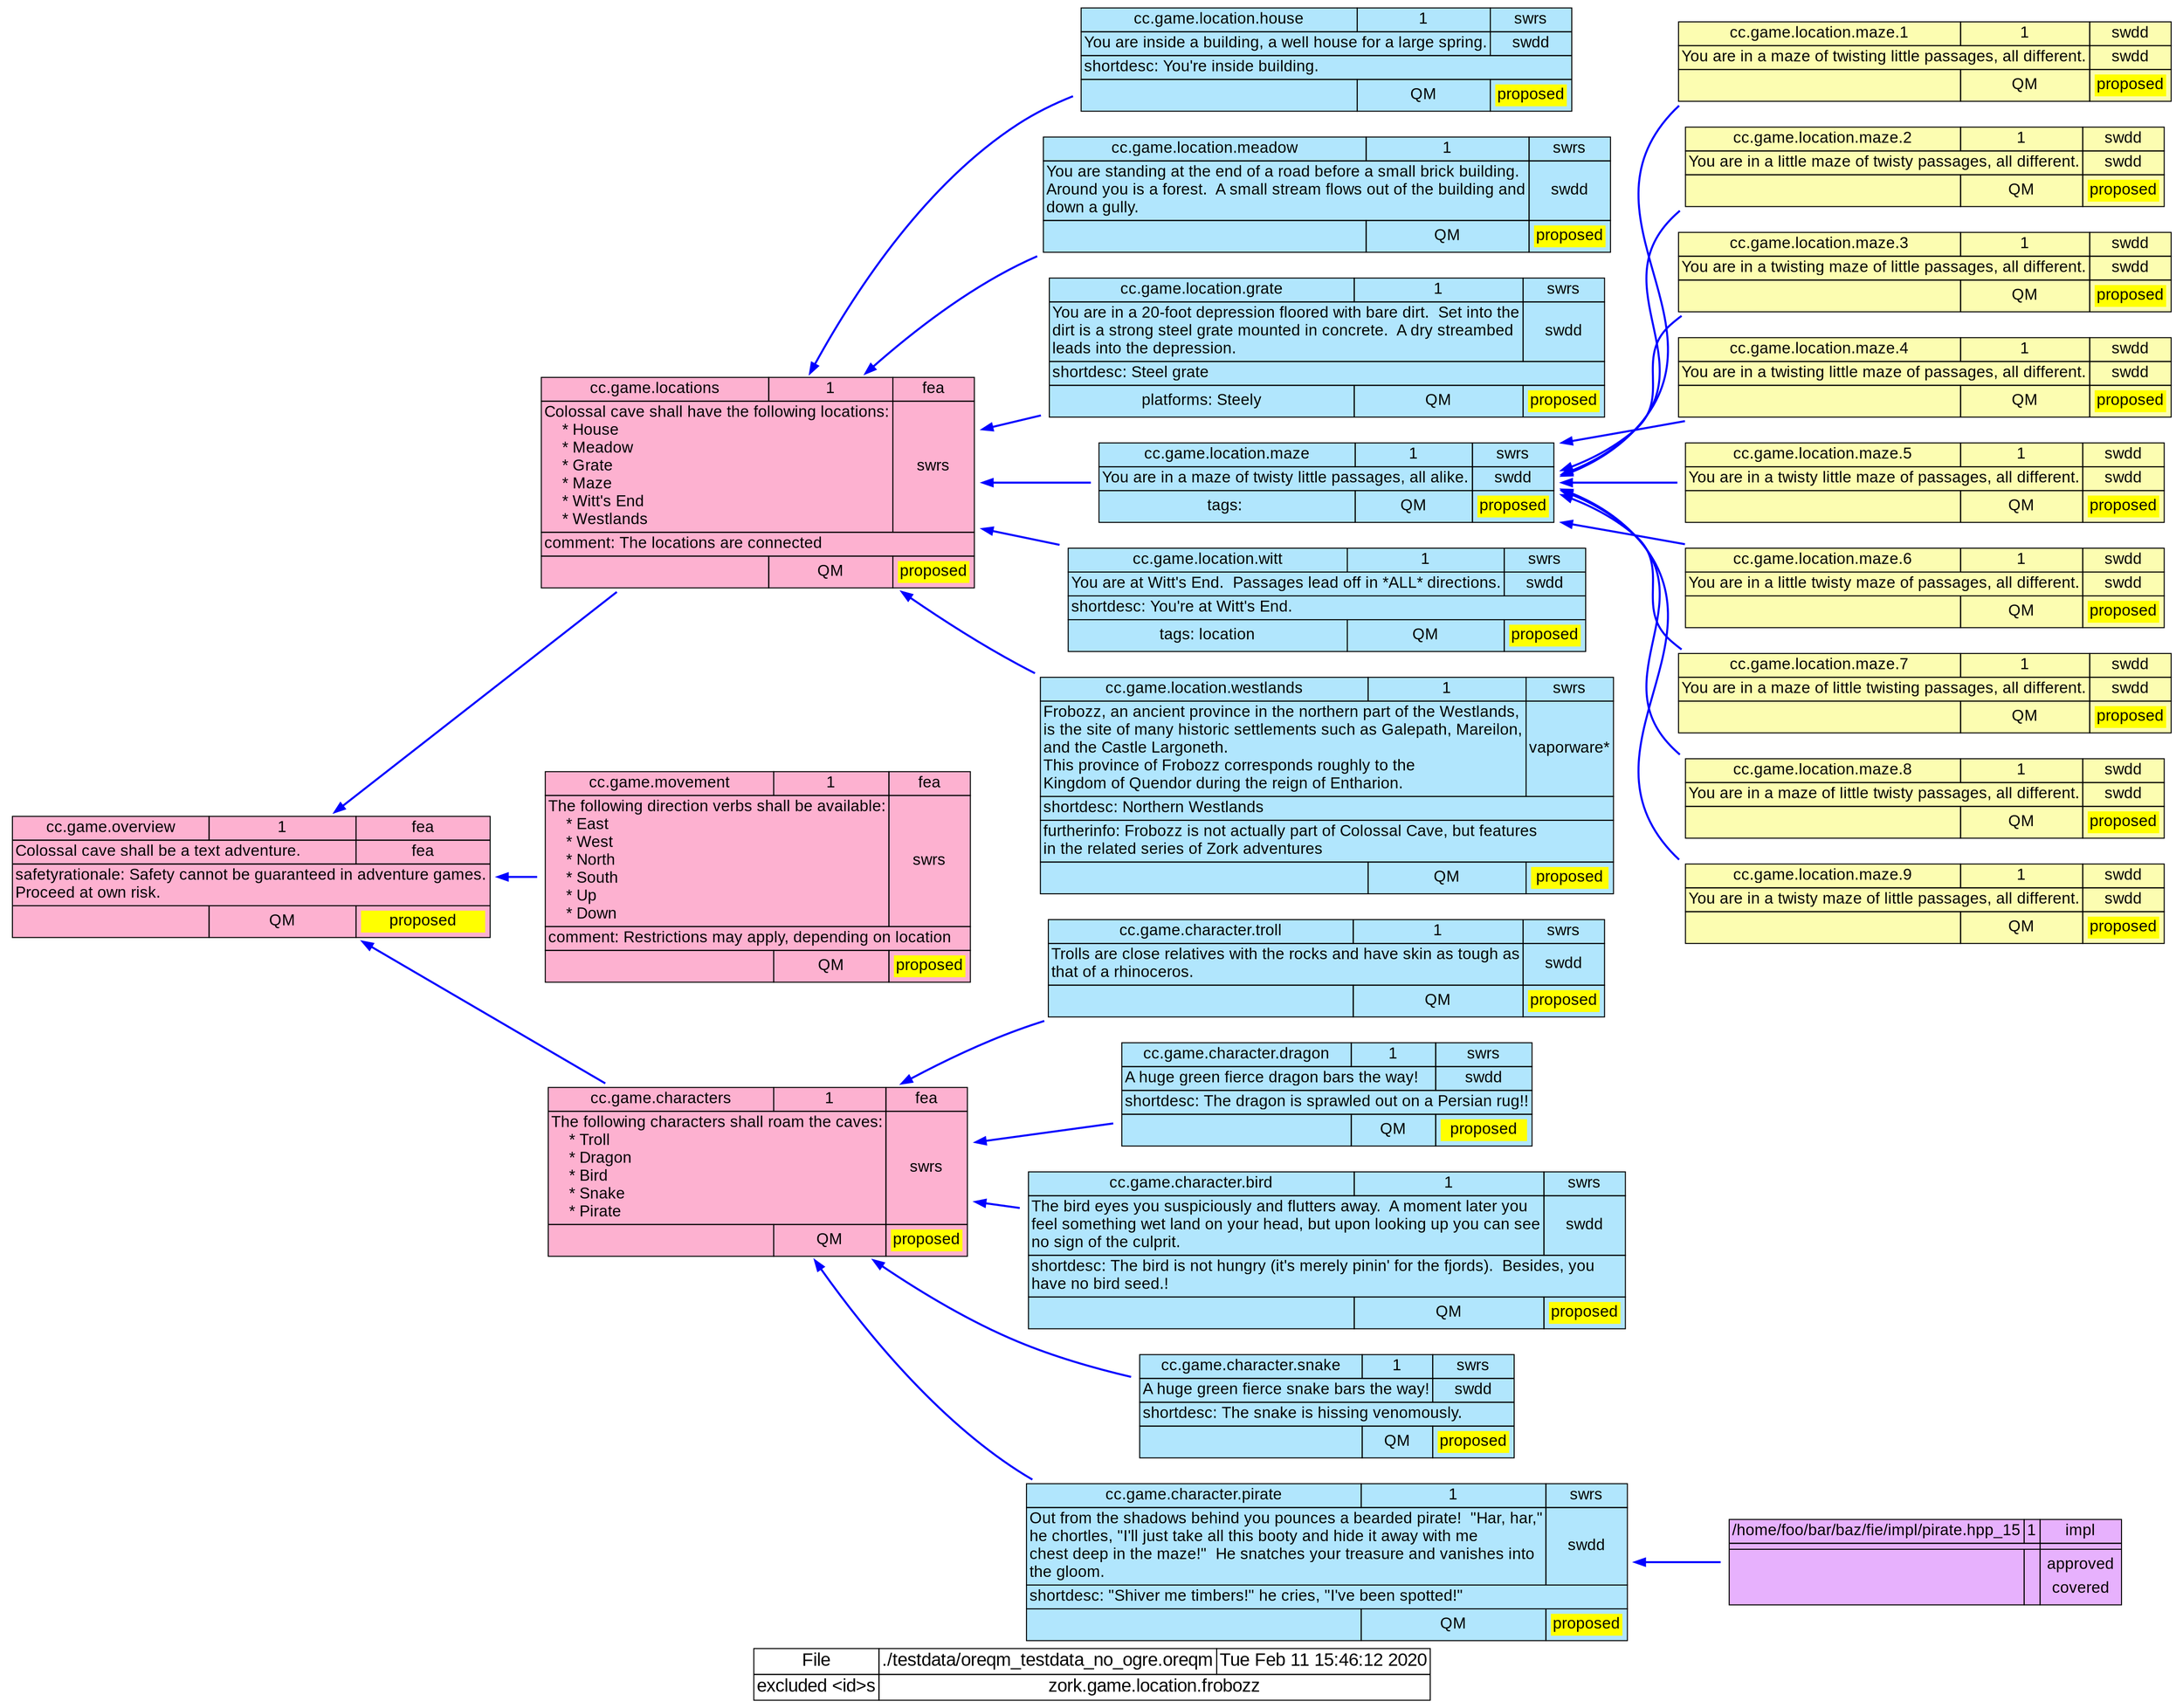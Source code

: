 digraph "" {
  rankdir="RL"
  node [shape=plaintext fontname="Arial" fontsize=16]
  edge [color="blue",dir="forward",arrowhead="normal",arrowtail="normal"];

  "cc.game.overview" [id="cc.game.overview" label=<
      <TABLE BGCOLOR="#FDB1D0" BORDER="0" CELLSPACING="0" CELLBORDER="1" COLOR="black" >
        <TR><TD CELLSPACING="0" >cc.game.overview</TD><TD>1</TD><TD>fea</TD></TR>
        <TR><TD COLSPAN="2" ALIGN="LEFT">Colossal cave shall be a text adventure.<BR ALIGN="LEFT"/></TD><TD>fea</TD></TR>
        <TR><TD COLSPAN="3" ALIGN="LEFT">safetyrationale: Safety cannot be guaranteed in adventure games.<BR ALIGN="LEFT"/>Proceed at own risk.<BR ALIGN="LEFT"/></TD></TR>
        <TR><TD></TD><TD>QM</TD><TD><TABLE BORDER="0"><TR><TD BGCOLOR="yellow">proposed</TD></TR></TABLE></TD></TR>
      </TABLE>>];

  "cc.game.locations" [id="cc.game.locations" label=<
      <TABLE BGCOLOR="#FDB1D0" BORDER="0" CELLSPACING="0" CELLBORDER="1" COLOR="black" >
        <TR><TD CELLSPACING="0" >cc.game.locations</TD><TD>1</TD><TD>fea</TD></TR>
        <TR><TD COLSPAN="2" ALIGN="LEFT">Colossal cave shall have the following locations:<BR ALIGN="LEFT"/>  &nbsp;&nbsp;* House<BR ALIGN="LEFT"/>  &nbsp;&nbsp;* Meadow<BR ALIGN="LEFT"/>  &nbsp;&nbsp;* Grate<BR ALIGN="LEFT"/>  &nbsp;&nbsp;* Maze<BR ALIGN="LEFT"/>  &nbsp;&nbsp;* Witt's End<BR ALIGN="LEFT"/>  &nbsp;&nbsp;* Westlands<BR ALIGN="LEFT"/></TD><TD>swrs</TD></TR>
        <TR><TD COLSPAN="3" ALIGN="LEFT">comment: The locations are connected<BR ALIGN="LEFT"/></TD></TR>
        <TR><TD></TD><TD>QM</TD><TD><TABLE BORDER="0"><TR><TD BGCOLOR="yellow">proposed</TD></TR></TABLE></TD></TR>
      </TABLE>>];

  "cc.game.movement" [id="cc.game.movement" label=<
      <TABLE BGCOLOR="#FDB1D0" BORDER="0" CELLSPACING="0" CELLBORDER="1" COLOR="black" >
        <TR><TD CELLSPACING="0" >cc.game.movement</TD><TD>1</TD><TD>fea</TD></TR>
        <TR><TD COLSPAN="2" ALIGN="LEFT">The following direction verbs shall be available:<BR ALIGN="LEFT"/>  &nbsp;&nbsp;* East<BR ALIGN="LEFT"/>  &nbsp;&nbsp;* West<BR ALIGN="LEFT"/>  &nbsp;&nbsp;* North<BR ALIGN="LEFT"/>  &nbsp;&nbsp;* South<BR ALIGN="LEFT"/>  &nbsp;&nbsp;* Up<BR ALIGN="LEFT"/>  &nbsp;&nbsp;* Down<BR ALIGN="LEFT"/></TD><TD>swrs</TD></TR>
        <TR><TD COLSPAN="3" ALIGN="LEFT">comment: Restrictions may apply, depending on location<BR ALIGN="LEFT"/></TD></TR>
        <TR><TD></TD><TD>QM</TD><TD><TABLE BORDER="0"><TR><TD BGCOLOR="yellow">proposed</TD></TR></TABLE></TD></TR>
      </TABLE>>];

  "cc.game.characters" [id="cc.game.characters" label=<
      <TABLE BGCOLOR="#FDB1D0" BORDER="0" CELLSPACING="0" CELLBORDER="1" COLOR="black" >
        <TR><TD CELLSPACING="0" >cc.game.characters</TD><TD>1</TD><TD>fea</TD></TR>
        <TR><TD COLSPAN="2" ALIGN="LEFT">The following characters shall roam the caves:<BR ALIGN="LEFT"/>  &nbsp;&nbsp;* Troll<BR ALIGN="LEFT"/>  &nbsp;&nbsp;* Dragon<BR ALIGN="LEFT"/>  &nbsp;&nbsp;* Bird<BR ALIGN="LEFT"/>  &nbsp;&nbsp;* Snake<BR ALIGN="LEFT"/>  &nbsp;&nbsp;* Pirate<BR ALIGN="LEFT"/></TD><TD>swrs</TD></TR>
        <TR><TD></TD><TD>QM</TD><TD><TABLE BORDER="0"><TR><TD BGCOLOR="yellow">proposed</TD></TR></TABLE></TD></TR>
      </TABLE>>];

  "cc.game.location.house" [id="cc.game.location.house" label=<
      <TABLE BGCOLOR="#B1E6FD" BORDER="0" CELLSPACING="0" CELLBORDER="1" COLOR="black" >
        <TR><TD CELLSPACING="0" >cc.game.location.house</TD><TD>1</TD><TD>swrs</TD></TR>
        <TR><TD COLSPAN="2" ALIGN="LEFT">You are inside a building, a well house for a large spring.<BR ALIGN="LEFT"/></TD><TD>swdd</TD></TR>
        <TR><TD COLSPAN="3" ALIGN="LEFT">shortdesc: You're inside building.<BR ALIGN="LEFT"/></TD></TR>
        <TR><TD></TD><TD>QM</TD><TD><TABLE BORDER="0"><TR><TD BGCOLOR="yellow">proposed</TD></TR></TABLE></TD></TR>
      </TABLE>>];

  "cc.game.location.meadow" [id="cc.game.location.meadow" label=<
      <TABLE BGCOLOR="#B1E6FD" BORDER="0" CELLSPACING="0" CELLBORDER="1" COLOR="black" >
        <TR><TD CELLSPACING="0" >cc.game.location.meadow</TD><TD>1</TD><TD>swrs</TD></TR>
        <TR><TD COLSPAN="2" ALIGN="LEFT">You are standing at the end of a road before a small brick building.<BR ALIGN="LEFT"/>Around you is a forest.  A small stream flows out of the building and<BR ALIGN="LEFT"/>down a gully.<BR ALIGN="LEFT"/></TD><TD>swdd</TD></TR>
        <TR><TD></TD><TD>QM</TD><TD><TABLE BORDER="0"><TR><TD BGCOLOR="yellow">proposed</TD></TR></TABLE></TD></TR>
      </TABLE>>];

  "cc.game.location.grate" [id="cc.game.location.grate" label=<
      <TABLE BGCOLOR="#B1E6FD" BORDER="0" CELLSPACING="0" CELLBORDER="1" COLOR="black" >
        <TR><TD CELLSPACING="0" >cc.game.location.grate</TD><TD>1</TD><TD>swrs</TD></TR>
        <TR><TD COLSPAN="2" ALIGN="LEFT">You are in a 20-foot depression floored with bare dirt.  Set into the<BR ALIGN="LEFT"/>dirt is a strong steel grate mounted in concrete.  A dry streambed<BR ALIGN="LEFT"/>leads into the depression.<BR ALIGN="LEFT"/></TD><TD>swdd</TD></TR>
        <TR><TD COLSPAN="3" ALIGN="LEFT">shortdesc: Steel grate<BR ALIGN="LEFT"/></TD></TR>
        <TR><TD>platforms: Steely</TD><TD>QM</TD><TD><TABLE BORDER="0"><TR><TD BGCOLOR="yellow">proposed</TD></TR></TABLE></TD></TR>
      </TABLE>>];

  "cc.game.location.maze" [id="cc.game.location.maze" label=<
      <TABLE BGCOLOR="#B1E6FD" BORDER="0" CELLSPACING="0" CELLBORDER="1" COLOR="black" >
        <TR><TD CELLSPACING="0" >cc.game.location.maze</TD><TD>1</TD><TD>swrs</TD></TR>
        <TR><TD COLSPAN="2" ALIGN="LEFT">You are in a maze of twisty little passages, all alike.<BR ALIGN="LEFT"/></TD><TD>swdd</TD></TR>
        <TR><TD>tags: </TD><TD>QM</TD><TD><TABLE BORDER="0"><TR><TD BGCOLOR="yellow">proposed</TD></TR></TABLE></TD></TR>
      </TABLE>>];

  "cc.game.location.witt" [id="cc.game.location.witt" label=<
      <TABLE BGCOLOR="#B1E6FD" BORDER="0" CELLSPACING="0" CELLBORDER="1" COLOR="black" >
        <TR><TD CELLSPACING="0" >cc.game.location.witt</TD><TD>1</TD><TD>swrs</TD></TR>
        <TR><TD COLSPAN="2" ALIGN="LEFT">You are at Witt's End.  Passages lead off in *ALL* directions.<BR ALIGN="LEFT"/></TD><TD>swdd</TD></TR>
        <TR><TD COLSPAN="3" ALIGN="LEFT">shortdesc: You're at Witt's End.<BR ALIGN="LEFT"/></TD></TR>
        <TR><TD>tags: location</TD><TD>QM</TD><TD><TABLE BORDER="0"><TR><TD BGCOLOR="yellow">proposed</TD></TR></TABLE></TD></TR>
      </TABLE>>];

  "cc.game.location.westlands" [id="cc.game.location.westlands" label=<
      <TABLE BGCOLOR="#B1E6FD" BORDER="0" CELLSPACING="0" CELLBORDER="1" COLOR="black" >
        <TR><TD CELLSPACING="0" >cc.game.location.westlands</TD><TD>1</TD><TD>swrs</TD></TR>
        <TR><TD COLSPAN="2" ALIGN="LEFT">Frobozz, an ancient province in the northern part of the Westlands,<BR ALIGN="LEFT"/>is the site of many historic settlements such as Galepath, Mareilon,<BR ALIGN="LEFT"/>and the Castle Largoneth.<BR ALIGN="LEFT"/>This province of Frobozz corresponds roughly to the<BR ALIGN="LEFT"/>Kingdom of Quendor during the reign of Entharion.<BR ALIGN="LEFT"/></TD><TD>vaporware*</TD></TR>
        <TR><TD COLSPAN="3" ALIGN="LEFT">shortdesc: Northern Westlands<BR ALIGN="LEFT"/></TD></TR>
        <TR><TD COLSPAN="3" ALIGN="LEFT">furtherinfo: Frobozz is not actually part of Colossal Cave, but features<BR ALIGN="LEFT"/>in the related series of Zork adventures<BR ALIGN="LEFT"/></TD></TR>
        <TR><TD></TD><TD>QM</TD><TD><TABLE BORDER="0"><TR><TD BGCOLOR="yellow">proposed</TD></TR></TABLE></TD></TR>
      </TABLE>>];

  "cc.game.character.troll" [id="cc.game.character.troll" label=<
      <TABLE BGCOLOR="#B1E6FD" BORDER="0" CELLSPACING="0" CELLBORDER="1" COLOR="black" >
        <TR><TD CELLSPACING="0" >cc.game.character.troll</TD><TD>1</TD><TD>swrs</TD></TR>
        <TR><TD COLSPAN="2" ALIGN="LEFT">Trolls are close relatives with the rocks and have skin as tough as<BR ALIGN="LEFT"/>that of a rhinoceros.<BR ALIGN="LEFT"/></TD><TD>swdd</TD></TR>
        <TR><TD></TD><TD>QM</TD><TD><TABLE BORDER="0"><TR><TD BGCOLOR="yellow">proposed</TD></TR></TABLE></TD></TR>
      </TABLE>>];

  "cc.game.character.dragon" [id="cc.game.character.dragon" label=<
      <TABLE BGCOLOR="#B1E6FD" BORDER="0" CELLSPACING="0" CELLBORDER="1" COLOR="black" >
        <TR><TD CELLSPACING="0" >cc.game.character.dragon</TD><TD>1</TD><TD>swrs</TD></TR>
        <TR><TD COLSPAN="2" ALIGN="LEFT">A huge green fierce dragon bars the way!<BR ALIGN="LEFT"/></TD><TD>swdd</TD></TR>
        <TR><TD COLSPAN="3" ALIGN="LEFT">shortdesc: The dragon is sprawled out on a Persian rug!!<BR ALIGN="LEFT"/></TD></TR>
        <TR><TD></TD><TD>QM</TD><TD><TABLE BORDER="0"><TR><TD BGCOLOR="yellow">proposed</TD></TR></TABLE></TD></TR>
      </TABLE>>];

  "cc.game.character.bird" [id="cc.game.character.bird" label=<
      <TABLE BGCOLOR="#B1E6FD" BORDER="0" CELLSPACING="0" CELLBORDER="1" COLOR="black" >
        <TR><TD CELLSPACING="0" >cc.game.character.bird</TD><TD>1</TD><TD>swrs</TD></TR>
        <TR><TD COLSPAN="2" ALIGN="LEFT">The bird eyes you suspiciously and flutters away.  A moment later you<BR ALIGN="LEFT"/>feel something wet land on your head, but upon looking up you can see<BR ALIGN="LEFT"/>no sign of the culprit.<BR ALIGN="LEFT"/></TD><TD>swdd</TD></TR>
        <TR><TD COLSPAN="3" ALIGN="LEFT">shortdesc: The bird is not hungry (it's merely pinin' for the fjords).  Besides, you<BR ALIGN="LEFT"/>have no bird seed.!<BR ALIGN="LEFT"/></TD></TR>
        <TR><TD></TD><TD>QM</TD><TD><TABLE BORDER="0"><TR><TD BGCOLOR="yellow">proposed</TD></TR></TABLE></TD></TR>
      </TABLE>>];

  "cc.game.character.snake" [id="cc.game.character.snake" label=<
      <TABLE BGCOLOR="#B1E6FD" BORDER="0" CELLSPACING="0" CELLBORDER="1" COLOR="black" >
        <TR><TD CELLSPACING="0" >cc.game.character.snake</TD><TD>1</TD><TD>swrs</TD></TR>
        <TR><TD COLSPAN="2" ALIGN="LEFT">A huge green fierce snake bars the way!<BR ALIGN="LEFT"/></TD><TD>swdd</TD></TR>
        <TR><TD COLSPAN="3" ALIGN="LEFT">shortdesc: The snake is hissing venomously.<BR ALIGN="LEFT"/></TD></TR>
        <TR><TD></TD><TD>QM</TD><TD><TABLE BORDER="0"><TR><TD BGCOLOR="yellow">proposed</TD></TR></TABLE></TD></TR>
      </TABLE>>];

  "cc.game.character.pirate" [id="cc.game.character.pirate" label=<
      <TABLE BGCOLOR="#B1E6FD" BORDER="0" CELLSPACING="0" CELLBORDER="1" COLOR="black" >
        <TR><TD CELLSPACING="0" >cc.game.character.pirate</TD><TD>1</TD><TD>swrs</TD></TR>
        <TR><TD COLSPAN="2" ALIGN="LEFT">Out from the shadows behind you pounces a bearded pirate!  &quot;Har, har,&quot;<BR ALIGN="LEFT"/>he chortles, &quot;I'll just take all this booty and hide it away with me<BR ALIGN="LEFT"/>chest deep in the maze!&quot;  He snatches your treasure and vanishes into<BR ALIGN="LEFT"/>the gloom.<BR ALIGN="LEFT"/></TD><TD>swdd</TD></TR>
        <TR><TD COLSPAN="3" ALIGN="LEFT">shortdesc: &quot;Shiver me timbers!&quot; he cries, &quot;I've been spotted!&quot;<BR ALIGN="LEFT"/></TD></TR>
        <TR><TD></TD><TD>QM</TD><TD><TABLE BORDER="0"><TR><TD BGCOLOR="yellow">proposed</TD></TR></TABLE></TD></TR>
      </TABLE>>];

  "cc.game.location.maze.1" [id="cc.game.location.maze.1" label=<
      <TABLE BGCOLOR="#FCFDB1" BORDER="0" CELLSPACING="0" CELLBORDER="1" COLOR="black" >
        <TR><TD CELLSPACING="0" >cc.game.location.maze.1</TD><TD>1</TD><TD>swdd</TD></TR>
        <TR><TD COLSPAN="2" ALIGN="LEFT">You are in a maze of twisting little passages, all different.<BR ALIGN="LEFT"/></TD><TD>swdd</TD></TR>
        <TR><TD></TD><TD>QM</TD><TD><TABLE BORDER="0"><TR><TD BGCOLOR="yellow">proposed</TD></TR></TABLE></TD></TR>
      </TABLE>>];

  "cc.game.location.maze.2" [id="cc.game.location.maze.2" label=<
      <TABLE BGCOLOR="#FCFDB1" BORDER="0" CELLSPACING="0" CELLBORDER="1" COLOR="black" >
        <TR><TD CELLSPACING="0" >cc.game.location.maze.2</TD><TD>1</TD><TD>swdd</TD></TR>
        <TR><TD COLSPAN="2" ALIGN="LEFT">You are in a little maze of twisty passages, all different.<BR ALIGN="LEFT"/></TD><TD>swdd</TD></TR>
        <TR><TD></TD><TD>QM</TD><TD><TABLE BORDER="0"><TR><TD BGCOLOR="yellow">proposed</TD></TR></TABLE></TD></TR>
      </TABLE>>];

  "cc.game.location.maze.3" [id="cc.game.location.maze.3" label=<
      <TABLE BGCOLOR="#FCFDB1" BORDER="0" CELLSPACING="0" CELLBORDER="1" COLOR="black" >
        <TR><TD CELLSPACING="0" >cc.game.location.maze.3</TD><TD>1</TD><TD>swdd</TD></TR>
        <TR><TD COLSPAN="2" ALIGN="LEFT">You are in a twisting maze of little passages, all different.<BR ALIGN="LEFT"/></TD><TD>swdd</TD></TR>
        <TR><TD></TD><TD>QM</TD><TD><TABLE BORDER="0"><TR><TD BGCOLOR="yellow">proposed</TD></TR></TABLE></TD></TR>
      </TABLE>>];

  "cc.game.location.maze.4" [id="cc.game.location.maze.4" label=<
      <TABLE BGCOLOR="#FCFDB1" BORDER="0" CELLSPACING="0" CELLBORDER="1" COLOR="black" >
        <TR><TD CELLSPACING="0" >cc.game.location.maze.4</TD><TD>1</TD><TD>swdd</TD></TR>
        <TR><TD COLSPAN="2" ALIGN="LEFT">You are in a twisting little maze of passages, all different.<BR ALIGN="LEFT"/></TD><TD>swdd</TD></TR>
        <TR><TD></TD><TD>QM</TD><TD><TABLE BORDER="0"><TR><TD BGCOLOR="yellow">proposed</TD></TR></TABLE></TD></TR>
      </TABLE>>];

  "cc.game.location.maze.5" [id="cc.game.location.maze.5" label=<
      <TABLE BGCOLOR="#FCFDB1" BORDER="0" CELLSPACING="0" CELLBORDER="1" COLOR="black" >
        <TR><TD CELLSPACING="0" >cc.game.location.maze.5</TD><TD>1</TD><TD>swdd</TD></TR>
        <TR><TD COLSPAN="2" ALIGN="LEFT">You are in a twisty little maze of passages, all different.<BR ALIGN="LEFT"/></TD><TD>swdd</TD></TR>
        <TR><TD></TD><TD>QM</TD><TD><TABLE BORDER="0"><TR><TD BGCOLOR="yellow">proposed</TD></TR></TABLE></TD></TR>
      </TABLE>>];

  "cc.game.location.maze.6" [id="cc.game.location.maze.6" label=<
      <TABLE BGCOLOR="#FCFDB1" BORDER="0" CELLSPACING="0" CELLBORDER="1" COLOR="black" >
        <TR><TD CELLSPACING="0" >cc.game.location.maze.6</TD><TD>1</TD><TD>swdd</TD></TR>
        <TR><TD COLSPAN="2" ALIGN="LEFT">You are in a little twisty maze of passages, all different.<BR ALIGN="LEFT"/></TD><TD>swdd</TD></TR>
        <TR><TD></TD><TD>QM</TD><TD><TABLE BORDER="0"><TR><TD BGCOLOR="yellow">proposed</TD></TR></TABLE></TD></TR>
      </TABLE>>];

  "cc.game.location.maze.7" [id="cc.game.location.maze.7" label=<
      <TABLE BGCOLOR="#FCFDB1" BORDER="0" CELLSPACING="0" CELLBORDER="1" COLOR="black" >
        <TR><TD CELLSPACING="0" >cc.game.location.maze.7</TD><TD>1</TD><TD>swdd</TD></TR>
        <TR><TD COLSPAN="2" ALIGN="LEFT">You are in a maze of little twisting passages, all different.<BR ALIGN="LEFT"/></TD><TD>swdd</TD></TR>
        <TR><TD></TD><TD>QM</TD><TD><TABLE BORDER="0"><TR><TD BGCOLOR="yellow">proposed</TD></TR></TABLE></TD></TR>
      </TABLE>>];

  "cc.game.location.maze.8" [id="cc.game.location.maze.8" label=<
      <TABLE BGCOLOR="#FCFDB1" BORDER="0" CELLSPACING="0" CELLBORDER="1" COLOR="black" >
        <TR><TD CELLSPACING="0" >cc.game.location.maze.8</TD><TD>1</TD><TD>swdd</TD></TR>
        <TR><TD COLSPAN="2" ALIGN="LEFT">You are in a maze of little twisty passages, all different.<BR ALIGN="LEFT"/></TD><TD>swdd</TD></TR>
        <TR><TD></TD><TD>QM</TD><TD><TABLE BORDER="0"><TR><TD BGCOLOR="yellow">proposed</TD></TR></TABLE></TD></TR>
      </TABLE>>];

  "cc.game.location.maze.9" [id="cc.game.location.maze.9" label=<
      <TABLE BGCOLOR="#FCFDB1" BORDER="0" CELLSPACING="0" CELLBORDER="1" COLOR="black" >
        <TR><TD CELLSPACING="0" >cc.game.location.maze.9</TD><TD>1</TD><TD>swdd</TD></TR>
        <TR><TD COLSPAN="2" ALIGN="LEFT">You are in a twisty maze of little passages, all different.<BR ALIGN="LEFT"/></TD><TD>swdd</TD></TR>
        <TR><TD></TD><TD>QM</TD><TD><TABLE BORDER="0"><TR><TD BGCOLOR="yellow">proposed</TD></TR></TABLE></TD></TR>
      </TABLE>>];

  "/home/foo/bar/baz/fie/impl/pirate.hpp_15" [id="/home/foo/bar/baz/fie/impl/pirate.hpp_15" label=<
      <TABLE BGCOLOR="#E7B1FD" BORDER="0" CELLSPACING="0" CELLBORDER="1" COLOR="black" >
        <TR><TD CELLSPACING="0" >/home/foo/bar/baz/fie/impl/pirate.hpp_15</TD><TD>1</TD><TD>impl</TD></TR>
        <TR><TD COLSPAN="2" ALIGN="LEFT"></TD><TD></TD></TR>
        <TR><TD></TD><TD></TD><TD><TABLE BORDER="0"><TR><TD >approved</TD></TR><TR><TD >covered</TD></TR></TABLE></TD></TR>
      </TABLE>>];


  # Edges
  "cc.game.locations" -> "cc.game.overview" [style=bold fontname="Arial" label=""];
  "cc.game.movement" -> "cc.game.overview" [style=bold fontname="Arial" label=""];
  "cc.game.characters" -> "cc.game.overview" [style=bold fontname="Arial" label=""];
  "cc.game.location.house" -> "cc.game.locations" [style=bold fontname="Arial" label=""];
  "cc.game.location.meadow" -> "cc.game.locations" [style=bold fontname="Arial" label=""];
  "cc.game.location.grate" -> "cc.game.locations" [style=bold fontname="Arial" label=""];
  "cc.game.location.maze" -> "cc.game.locations" [style=bold fontname="Arial" label=""];
  "cc.game.location.witt" -> "cc.game.locations" [style=bold fontname="Arial" label=""];
  "cc.game.location.westlands" -> "cc.game.locations" [style=bold fontname="Arial" label=""];
  "cc.game.character.troll" -> "cc.game.characters" [style=bold fontname="Arial" label=""];
  "cc.game.character.dragon" -> "cc.game.characters" [style=bold fontname="Arial" label=""];
  "cc.game.character.bird" -> "cc.game.characters" [style=bold fontname="Arial" label=""];
  "cc.game.character.snake" -> "cc.game.characters" [style=bold fontname="Arial" label=""];
  "cc.game.character.pirate" -> "cc.game.characters" [style=bold fontname="Arial" label=""];
  "cc.game.location.maze.1" -> "cc.game.location.maze" [style=bold fontname="Arial" label=""];
  "cc.game.location.maze.2" -> "cc.game.location.maze" [style=bold fontname="Arial" label=""];
  "cc.game.location.maze.3" -> "cc.game.location.maze" [style=bold fontname="Arial" label=""];
  "cc.game.location.maze.4" -> "cc.game.location.maze" [style=bold fontname="Arial" label=""];
  "cc.game.location.maze.5" -> "cc.game.location.maze" [style=bold fontname="Arial" label=""];
  "cc.game.location.maze.6" -> "cc.game.location.maze" [style=bold fontname="Arial" label=""];
  "cc.game.location.maze.7" -> "cc.game.location.maze" [style=bold fontname="Arial" label=""];
  "cc.game.location.maze.8" -> "cc.game.location.maze" [style=bold fontname="Arial" label=""];
  "cc.game.location.maze.9" -> "cc.game.location.maze" [style=bold fontname="Arial" label=""];
  "/home/foo/bar/baz/fie/impl/pirate.hpp_15" -> "cc.game.character.pirate" [style=bold fontname="Arial" label=""];

  label=<
    <table border="0" cellspacing="0" cellborder="1">
      <tr><td cellspacing="0" >File</td><td>./testdata/oreqm_testdata_no_ogre.oreqm</td><td>Tue Feb 11 15:46:12 2020</td></tr>
      <tr><td>excluded &lt;id&gt;s</td><td colspan="2">zork.game.location.frobozz<BR ALIGN="LEFT"/></td></tr>
    </table>>
  labelloc=b
  fontsize=18
  fontcolor=black
  fontname="Arial"

}
